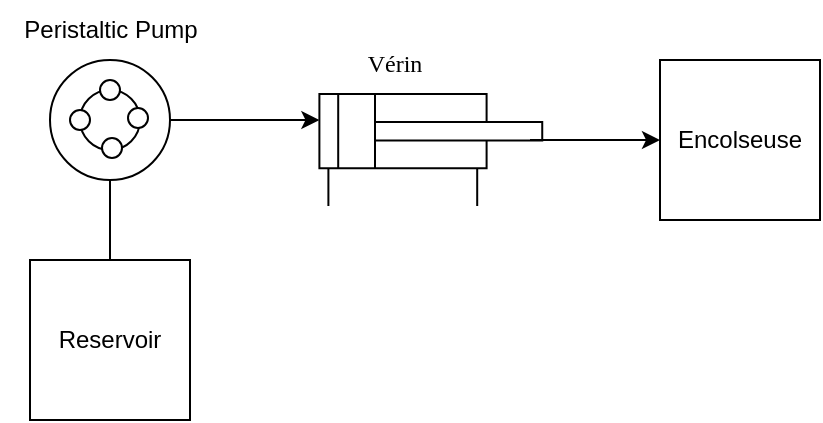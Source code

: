 <mxfile version="26.0.10">
  <diagram name="Page-1" id="dKGNPrQp20S2oc_OehTf">
    <mxGraphModel dx="717" dy="344" grid="1" gridSize="10" guides="1" tooltips="1" connect="1" arrows="1" fold="1" page="1" pageScale="1" pageWidth="850" pageHeight="1100" math="0" shadow="0">
      <root>
        <mxCell id="0" />
        <mxCell id="1" parent="0" />
        <mxCell id="X8hCXNgWhETL42D7RwJg-12" style="edgeStyle=orthogonalEdgeStyle;rounded=0;orthogonalLoop=1;jettySize=auto;html=1;" edge="1" parent="1" source="X8hCXNgWhETL42D7RwJg-11" target="X8hCXNgWhETL42D7RwJg-10">
          <mxGeometry relative="1" as="geometry">
            <Array as="points">
              <mxPoint x="110" y="540" />
            </Array>
          </mxGeometry>
        </mxCell>
        <mxCell id="X8hCXNgWhETL42D7RwJg-11" value="Reservoir" style="whiteSpace=wrap;html=1;aspect=fixed;" vertex="1" parent="1">
          <mxGeometry x="70" y="610" width="80" height="80" as="geometry" />
        </mxCell>
        <mxCell id="X8hCXNgWhETL42D7RwJg-15" value="" style="group" vertex="1" connectable="0" parent="1">
          <mxGeometry x="214.7" y="496.98" width="111.42" height="86.04" as="geometry" />
        </mxCell>
        <mxCell id="X8hCXNgWhETL42D7RwJg-10" value="" style="verticalLabelPosition=bottom;aspect=fixed;html=1;verticalAlign=top;fillColor=strokeColor;align=center;outlineConnect=0;shape=mxgraph.fluid_power.x11450;points=[[0.04,1,0],[0.707,1,0]]" vertex="1" parent="X8hCXNgWhETL42D7RwJg-15">
          <mxGeometry y="30" width="111.42" height="56.04" as="geometry" />
        </mxCell>
        <mxCell id="X8hCXNgWhETL42D7RwJg-13" value="&lt;span style=&quot;font-family: &amp;quot;Times New Roman&amp;quot;; text-align: start; background-color: rgb(255, 255, 255);&quot;&gt;Vérin&lt;/span&gt;" style="text;html=1;align=center;verticalAlign=middle;resizable=0;points=[];autosize=1;strokeColor=none;fillColor=none;" vertex="1" parent="X8hCXNgWhETL42D7RwJg-15">
          <mxGeometry x="12.12" width="50" height="30" as="geometry" />
        </mxCell>
        <mxCell id="X8hCXNgWhETL42D7RwJg-26" value="" style="group" vertex="1" connectable="0" parent="1">
          <mxGeometry x="80" y="510.0" width="60" height="60" as="geometry" />
        </mxCell>
        <mxCell id="X8hCXNgWhETL42D7RwJg-16" value="" style="ellipse;whiteSpace=wrap;html=1;aspect=fixed;" vertex="1" parent="X8hCXNgWhETL42D7RwJg-26">
          <mxGeometry width="60" height="60" as="geometry" />
        </mxCell>
        <mxCell id="X8hCXNgWhETL42D7RwJg-18" value="" style="ellipse;whiteSpace=wrap;html=1;aspect=fixed;" vertex="1" parent="X8hCXNgWhETL42D7RwJg-26">
          <mxGeometry x="15" y="15" width="30" height="30" as="geometry" />
        </mxCell>
        <mxCell id="X8hCXNgWhETL42D7RwJg-19" value="" style="ellipse;whiteSpace=wrap;html=1;aspect=fixed;" vertex="1" parent="X8hCXNgWhETL42D7RwJg-26">
          <mxGeometry x="25" y="10" width="10" height="10" as="geometry" />
        </mxCell>
        <mxCell id="X8hCXNgWhETL42D7RwJg-20" value="" style="ellipse;whiteSpace=wrap;html=1;aspect=fixed;" vertex="1" parent="X8hCXNgWhETL42D7RwJg-26">
          <mxGeometry x="10" y="25" width="10" height="10" as="geometry" />
        </mxCell>
        <mxCell id="X8hCXNgWhETL42D7RwJg-21" value="" style="ellipse;whiteSpace=wrap;html=1;aspect=fixed;" vertex="1" parent="X8hCXNgWhETL42D7RwJg-26">
          <mxGeometry x="39" y="24" width="10" height="10" as="geometry" />
        </mxCell>
        <mxCell id="X8hCXNgWhETL42D7RwJg-23" value="" style="ellipse;whiteSpace=wrap;html=1;aspect=fixed;" vertex="1" parent="X8hCXNgWhETL42D7RwJg-26">
          <mxGeometry x="26" y="39" width="10" height="10" as="geometry" />
        </mxCell>
        <mxCell id="X8hCXNgWhETL42D7RwJg-27" value="Peristaltic Pump" style="text;html=1;align=center;verticalAlign=middle;resizable=0;points=[];autosize=1;strokeColor=none;fillColor=none;" vertex="1" parent="1">
          <mxGeometry x="55" y="480" width="110" height="30" as="geometry" />
        </mxCell>
        <mxCell id="X8hCXNgWhETL42D7RwJg-28" value="Encolseuse" style="whiteSpace=wrap;html=1;aspect=fixed;" vertex="1" parent="1">
          <mxGeometry x="385" y="510" width="80" height="80" as="geometry" />
        </mxCell>
        <mxCell id="X8hCXNgWhETL42D7RwJg-29" style="edgeStyle=orthogonalEdgeStyle;rounded=0;orthogonalLoop=1;jettySize=auto;html=1;entryX=0;entryY=0.5;entryDx=0;entryDy=0;" edge="1" parent="1" target="X8hCXNgWhETL42D7RwJg-28">
          <mxGeometry relative="1" as="geometry">
            <mxPoint x="330" y="550" as="sourcePoint" />
            <Array as="points">
              <mxPoint x="320" y="550" />
              <mxPoint x="320" y="550" />
            </Array>
          </mxGeometry>
        </mxCell>
      </root>
    </mxGraphModel>
  </diagram>
</mxfile>
